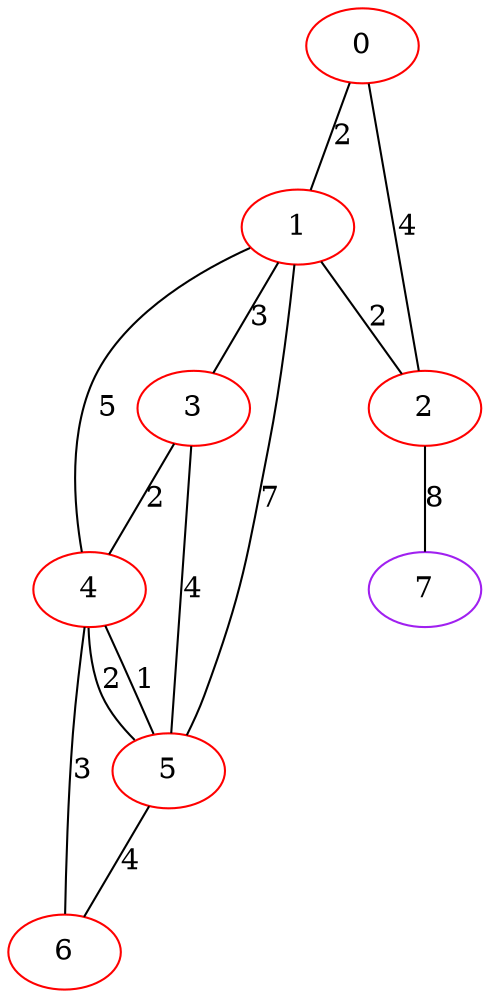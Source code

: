 graph "" {
0 [color=red, weight=1];
1 [color=red, weight=1];
2 [color=red, weight=1];
3 [color=red, weight=1];
4 [color=red, weight=1];
5 [color=red, weight=1];
6 [color=red, weight=1];
7 [color=purple, weight=4];
0 -- 1  [key=0, label=2];
0 -- 2  [key=0, label=4];
1 -- 2  [key=0, label=2];
1 -- 3  [key=0, label=3];
1 -- 4  [key=0, label=5];
1 -- 5  [key=0, label=7];
2 -- 7  [key=0, label=8];
3 -- 4  [key=0, label=2];
3 -- 5  [key=0, label=4];
4 -- 5  [key=0, label=2];
4 -- 5  [key=1, label=1];
4 -- 6  [key=0, label=3];
5 -- 6  [key=0, label=4];
}
